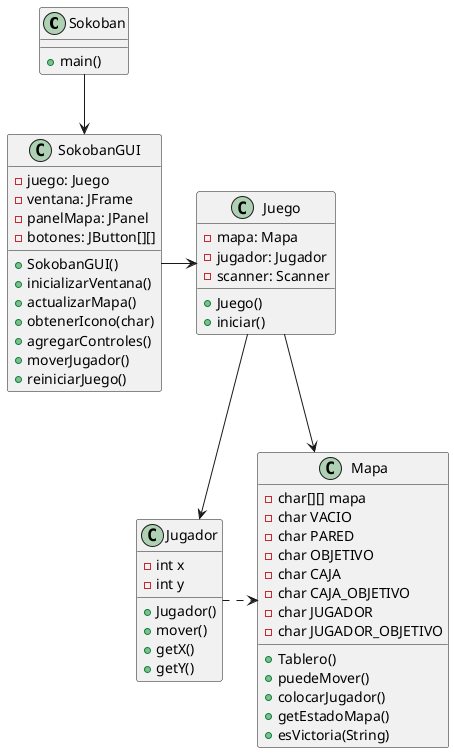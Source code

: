@startuml
class Sokoban {
    + main()
}
class Juego {
    - mapa: Mapa
    - jugador: Jugador
    - scanner: Scanner
    + Juego()
    + iniciar()
}

class SokobanGUI{
    - juego: Juego
    - ventana: JFrame
    - panelMapa: JPanel
    - botones: JButton[][]
    + SokobanGUI()
    + inicializarVentana()
    + actualizarMapa()
    + obtenerIcono(char)
    + agregarControles()
    + moverJugador()
    + reiniciarJuego()

}
class Jugador {
    - int x
    - int y
    + Jugador()
    + mover()
    + getX()
    + getY()
}
class Mapa {
    - char[][] mapa
    - char VACIO
    - char PARED
    - char OBJETIVO
    - char CAJA
    - char CAJA_OBJETIVO
    - char JUGADOR
    - char JUGADOR_OBJETIVO
    + Tablero()
    + puedeMover()
    + colocarJugador()
    + getEstadoMapa()
    + esVictoria(String)
}

Sokoban --> SokobanGUI
SokobanGUI -> Juego
Juego --> Jugador
Juego --> Mapa
Jugador .> Mapa
@enduml
